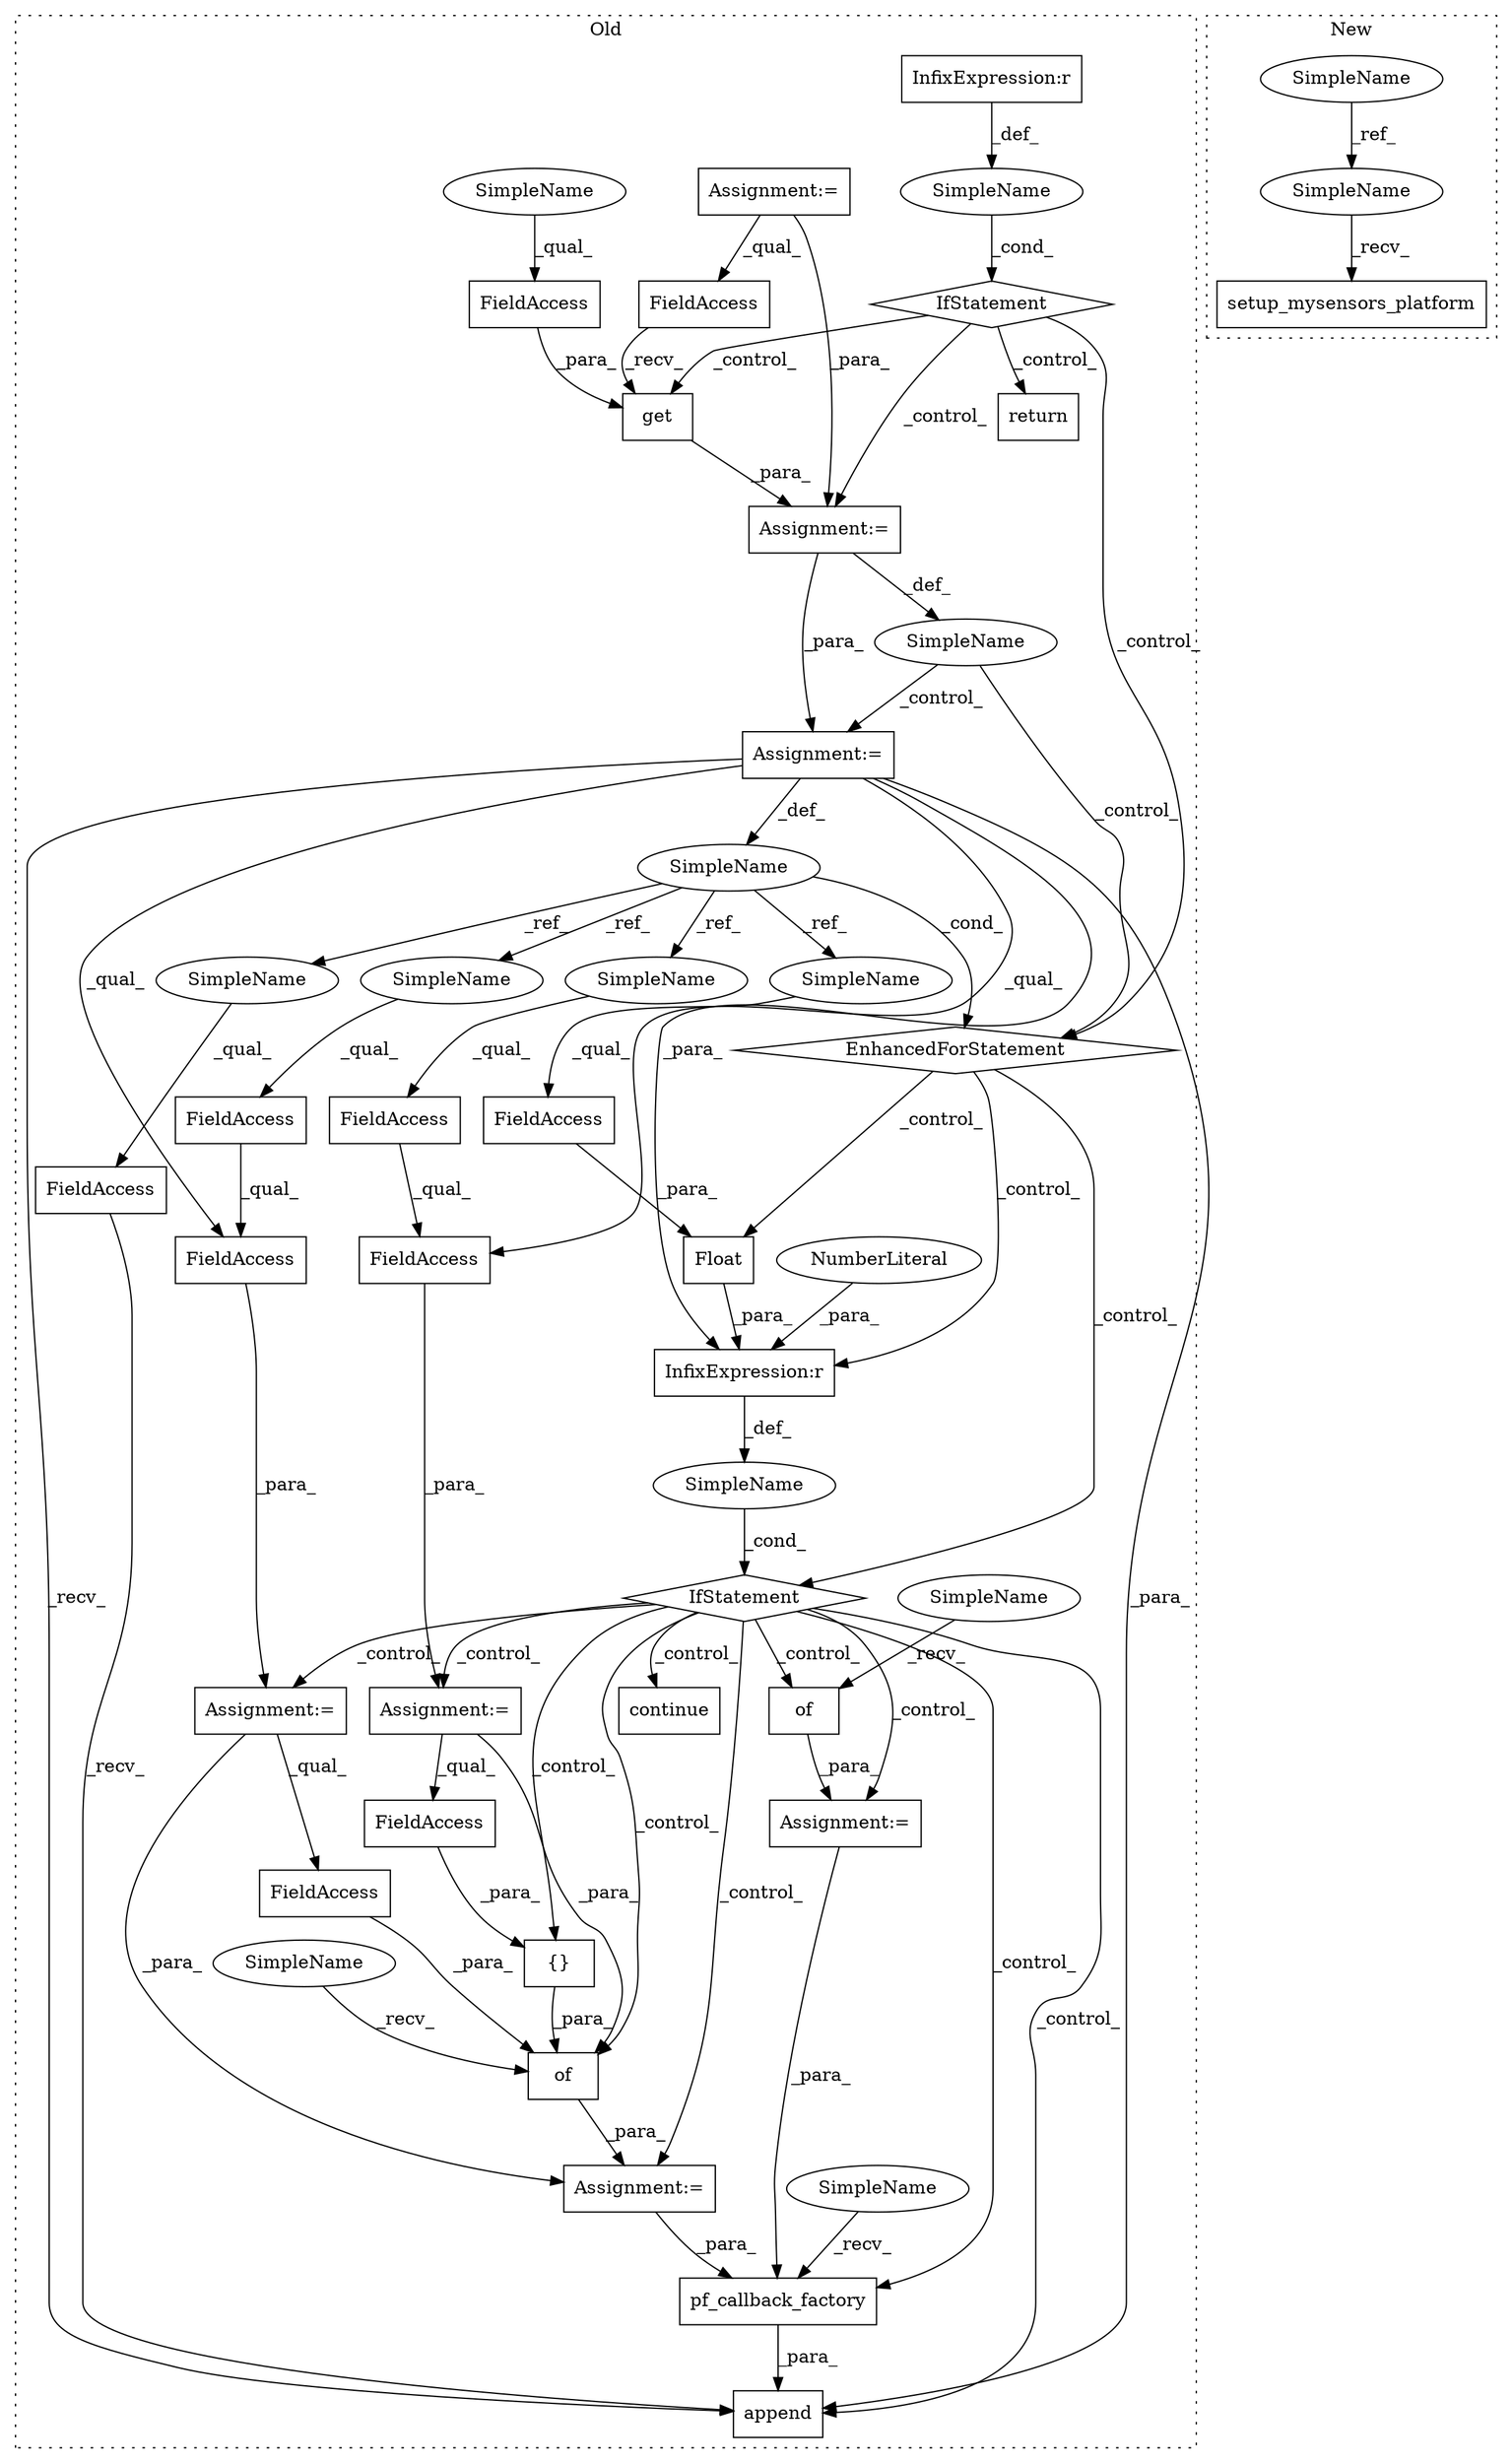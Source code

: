 digraph G {
subgraph cluster0 {
1 [label="IfStatement" a="25" s="469,495" l="4,2" shape="diamond"];
3 [label="pf_callback_factory" a="32" s="1044,1112" l="20,1" shape="box"];
4 [label="SimpleName" a="42" s="730" l="7" shape="ellipse"];
5 [label="Float" a="32" s="762,792" l="6,1" shape="box"];
6 [label="{}" a="4" s="951,966" l="1,1" shape="box"];
7 [label="EnhancedForStatement" a="70" s="673,748" l="53,2" shape="diamond"];
8 [label="SimpleName" a="42" s="" l="" shape="ellipse"];
9 [label="SimpleName" a="42" s="" l="" shape="ellipse"];
10 [label="SimpleName" a="42" s="" l="" shape="ellipse"];
11 [label="InfixExpression:r" a="27" s="793" l="3" shape="box"];
12 [label="NumberLiteral" a="34" s="796" l="3" shape="ellipse"];
13 [label="InfixExpression:r" a="27" s="487" l="4" shape="box"];
15 [label="FieldAccess" a="22" s="597" l="28" shape="box"];
16 [label="FieldAccess" a="22" s="840" l="13" shape="box"];
17 [label="FieldAccess" a="22" s="768" l="24" shape="box"];
18 [label="FieldAccess" a="22" s="840" l="26" shape="box"];
19 [label="FieldAccess" a="22" s="952" l="14" shape="box"];
20 [label="continue" a="18" s="811" l="9" shape="box"];
21 [label="FieldAccess" a="22" s="882" l="13" shape="box"];
22 [label="FieldAccess" a="22" s="882" l="20" shape="box"];
23 [label="FieldAccess" a="22" s="1000" l="26" shape="box"];
24 [label="of" a="32" s="988" l="4" shape="box"];
25 [label="get" a="32" s="593,625" l="4,1" shape="box"];
26 [label="FieldAccess" a="22" s="583" l="9" shape="box"];
27 [label="FieldAccess" a="22" s="930" l="11" shape="box"];
28 [label="of" a="32" s="927,967" l="3,1" shape="box"];
29 [label="IfStatement" a="25" s="758,799" l="4,2" shape="diamond"];
30 [label="Assignment:=" a="7" s="922" l="1" shape="box"];
31 [label="Assignment:=" a="7" s="673,748" l="53,2" shape="box"];
32 [label="Assignment:=" a="7" s="397" l="4" shape="box"];
33 [label="Assignment:=" a="7" s="881" l="1" shape="box"];
34 [label="Assignment:=" a="7" s="839" l="1" shape="box"];
35 [label="Assignment:=" a="7" s="582" l="1" shape="box"];
36 [label="Assignment:=" a="7" s="983" l="1" shape="box"];
37 [label="append" a="32" s="1027,1113" l="7,1" shape="box"];
38 [label="return" a="41" s="505" l="7" shape="box"];
40 [label="SimpleName" a="42" s="923" l="3" shape="ellipse"];
41 [label="SimpleName" a="42" s="984" l="3" shape="ellipse"];
42 [label="SimpleName" a="42" s="1000" l="7" shape="ellipse"];
43 [label="SimpleName" a="42" s="840" l="7" shape="ellipse"];
44 [label="SimpleName" a="42" s="768" l="7" shape="ellipse"];
45 [label="SimpleName" a="42" s="882" l="7" shape="ellipse"];
46 [label="SimpleName" a="42" s="597" l="9" shape="ellipse"];
47 [label="SimpleName" a="42" s="1034" l="9" shape="ellipse"];
label = "Old";
style="dotted";
}
subgraph cluster1 {
2 [label="setup_mysensors_platform" a="32" s="378,457" l="25,1" shape="box"];
14 [label="SimpleName" a="42" s="312" l="9" shape="ellipse"];
39 [label="SimpleName" a="42" s="368" l="9" shape="ellipse"];
label = "New";
style="dotted";
}
1 -> 38 [label="_control_"];
1 -> 7 [label="_control_"];
1 -> 35 [label="_control_"];
1 -> 25 [label="_control_"];
3 -> 37 [label="_para_"];
4 -> 42 [label="_ref_"];
4 -> 44 [label="_ref_"];
4 -> 43 [label="_ref_"];
4 -> 7 [label="_cond_"];
4 -> 45 [label="_ref_"];
5 -> 11 [label="_para_"];
6 -> 28 [label="_para_"];
7 -> 29 [label="_control_"];
7 -> 5 [label="_control_"];
7 -> 11 [label="_control_"];
8 -> 1 [label="_cond_"];
9 -> 29 [label="_cond_"];
10 -> 7 [label="_control_"];
10 -> 31 [label="_control_"];
11 -> 9 [label="_def_"];
12 -> 11 [label="_para_"];
13 -> 8 [label="_def_"];
14 -> 39 [label="_ref_"];
15 -> 25 [label="_para_"];
16 -> 18 [label="_qual_"];
17 -> 5 [label="_para_"];
18 -> 34 [label="_para_"];
19 -> 6 [label="_para_"];
21 -> 22 [label="_qual_"];
22 -> 33 [label="_para_"];
23 -> 37 [label="_recv_"];
24 -> 36 [label="_para_"];
25 -> 35 [label="_para_"];
26 -> 25 [label="_recv_"];
27 -> 28 [label="_para_"];
28 -> 30 [label="_para_"];
29 -> 3 [label="_control_"];
29 -> 28 [label="_control_"];
29 -> 20 [label="_control_"];
29 -> 6 [label="_control_"];
29 -> 33 [label="_control_"];
29 -> 30 [label="_control_"];
29 -> 24 [label="_control_"];
29 -> 34 [label="_control_"];
29 -> 36 [label="_control_"];
29 -> 37 [label="_control_"];
30 -> 3 [label="_para_"];
31 -> 22 [label="_qual_"];
31 -> 11 [label="_para_"];
31 -> 37 [label="_recv_"];
31 -> 37 [label="_para_"];
31 -> 18 [label="_qual_"];
31 -> 4 [label="_def_"];
32 -> 26 [label="_qual_"];
32 -> 35 [label="_para_"];
33 -> 28 [label="_para_"];
33 -> 19 [label="_qual_"];
34 -> 27 [label="_qual_"];
34 -> 30 [label="_para_"];
35 -> 31 [label="_para_"];
35 -> 10 [label="_def_"];
36 -> 3 [label="_para_"];
39 -> 2 [label="_recv_"];
40 -> 28 [label="_recv_"];
41 -> 24 [label="_recv_"];
42 -> 23 [label="_qual_"];
43 -> 16 [label="_qual_"];
44 -> 17 [label="_qual_"];
45 -> 21 [label="_qual_"];
46 -> 15 [label="_qual_"];
47 -> 3 [label="_recv_"];
}